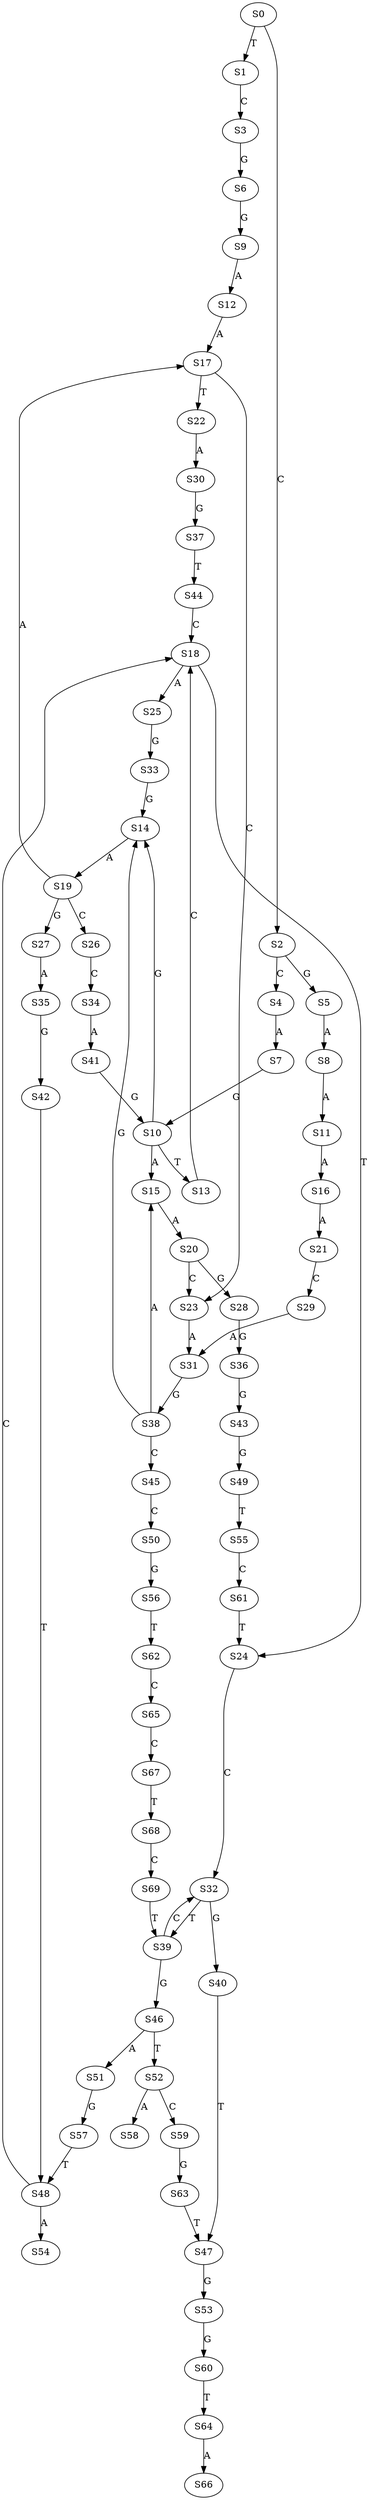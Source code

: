 strict digraph  {
	S0 -> S1 [ label = T ];
	S0 -> S2 [ label = C ];
	S1 -> S3 [ label = C ];
	S2 -> S4 [ label = C ];
	S2 -> S5 [ label = G ];
	S3 -> S6 [ label = G ];
	S4 -> S7 [ label = A ];
	S5 -> S8 [ label = A ];
	S6 -> S9 [ label = G ];
	S7 -> S10 [ label = G ];
	S8 -> S11 [ label = A ];
	S9 -> S12 [ label = A ];
	S10 -> S13 [ label = T ];
	S10 -> S14 [ label = G ];
	S10 -> S15 [ label = A ];
	S11 -> S16 [ label = A ];
	S12 -> S17 [ label = A ];
	S13 -> S18 [ label = C ];
	S14 -> S19 [ label = A ];
	S15 -> S20 [ label = A ];
	S16 -> S21 [ label = A ];
	S17 -> S22 [ label = T ];
	S17 -> S23 [ label = C ];
	S18 -> S24 [ label = T ];
	S18 -> S25 [ label = A ];
	S19 -> S17 [ label = A ];
	S19 -> S26 [ label = C ];
	S19 -> S27 [ label = G ];
	S20 -> S23 [ label = C ];
	S20 -> S28 [ label = G ];
	S21 -> S29 [ label = C ];
	S22 -> S30 [ label = A ];
	S23 -> S31 [ label = A ];
	S24 -> S32 [ label = C ];
	S25 -> S33 [ label = G ];
	S26 -> S34 [ label = C ];
	S27 -> S35 [ label = A ];
	S28 -> S36 [ label = G ];
	S29 -> S31 [ label = A ];
	S30 -> S37 [ label = G ];
	S31 -> S38 [ label = G ];
	S32 -> S39 [ label = T ];
	S32 -> S40 [ label = G ];
	S33 -> S14 [ label = G ];
	S34 -> S41 [ label = A ];
	S35 -> S42 [ label = G ];
	S36 -> S43 [ label = G ];
	S37 -> S44 [ label = T ];
	S38 -> S14 [ label = G ];
	S38 -> S45 [ label = C ];
	S38 -> S15 [ label = A ];
	S39 -> S46 [ label = G ];
	S39 -> S32 [ label = C ];
	S40 -> S47 [ label = T ];
	S41 -> S10 [ label = G ];
	S42 -> S48 [ label = T ];
	S43 -> S49 [ label = G ];
	S44 -> S18 [ label = C ];
	S45 -> S50 [ label = C ];
	S46 -> S51 [ label = A ];
	S46 -> S52 [ label = T ];
	S47 -> S53 [ label = G ];
	S48 -> S54 [ label = A ];
	S48 -> S18 [ label = C ];
	S49 -> S55 [ label = T ];
	S50 -> S56 [ label = G ];
	S51 -> S57 [ label = G ];
	S52 -> S58 [ label = A ];
	S52 -> S59 [ label = C ];
	S53 -> S60 [ label = G ];
	S55 -> S61 [ label = C ];
	S56 -> S62 [ label = T ];
	S57 -> S48 [ label = T ];
	S59 -> S63 [ label = G ];
	S60 -> S64 [ label = T ];
	S61 -> S24 [ label = T ];
	S62 -> S65 [ label = C ];
	S63 -> S47 [ label = T ];
	S64 -> S66 [ label = A ];
	S65 -> S67 [ label = C ];
	S67 -> S68 [ label = T ];
	S68 -> S69 [ label = C ];
	S69 -> S39 [ label = T ];
}
